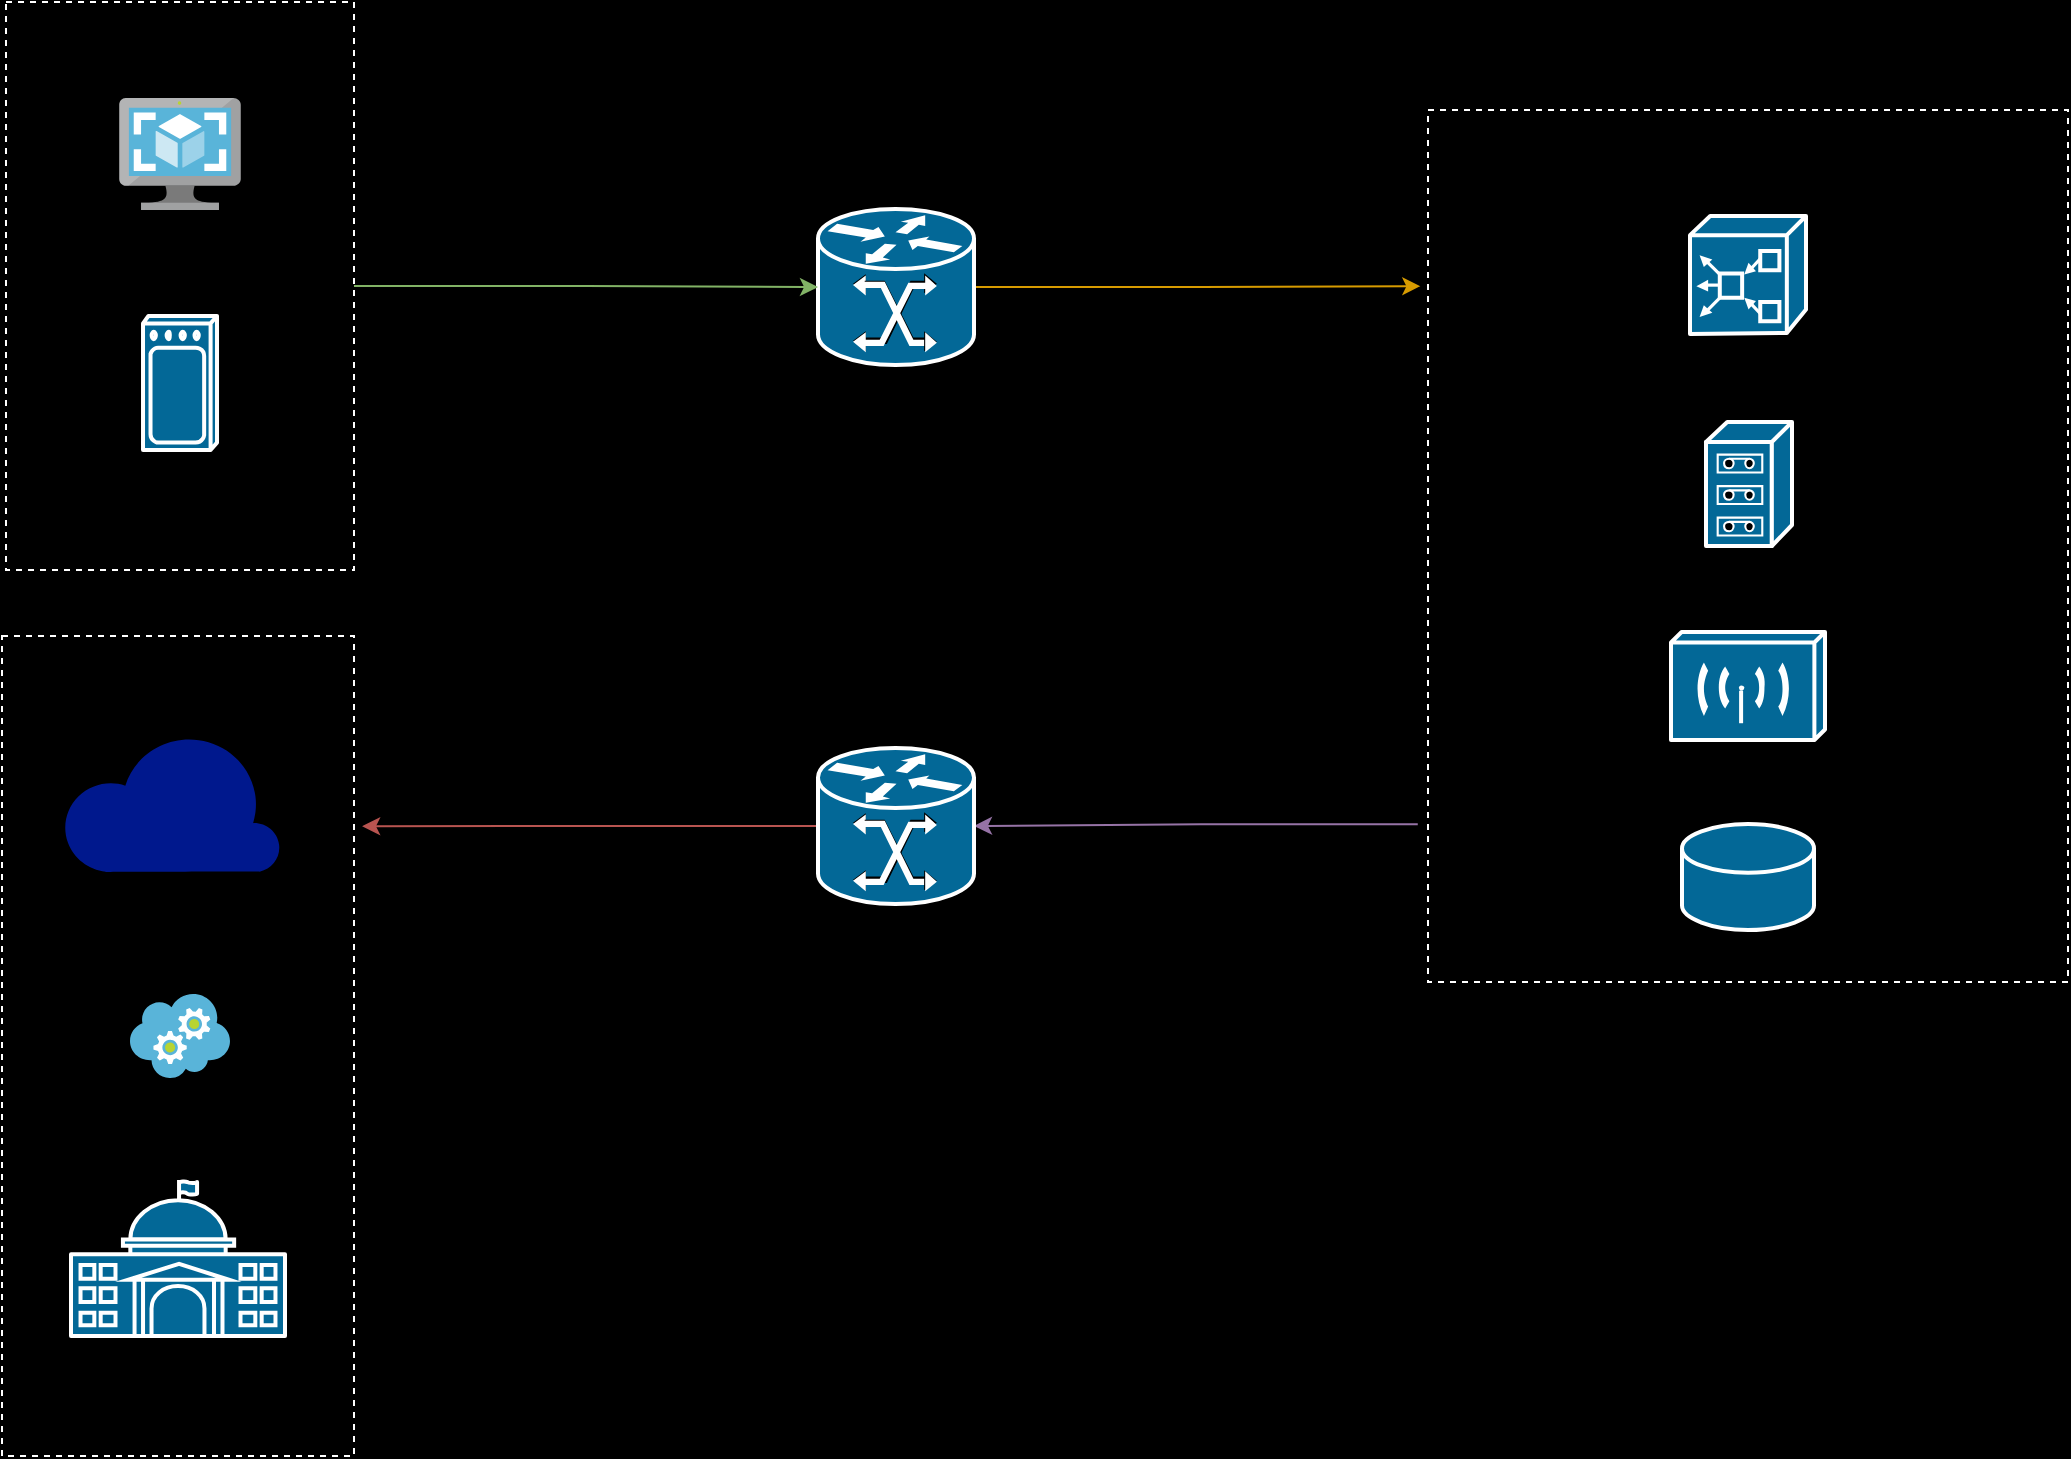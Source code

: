 <mxfile version="21.6.5" type="github">
  <diagram name="第 1 页" id="6rvnrQ96XpLBewhn9DFk">
    <mxGraphModel dx="2074" dy="1114" grid="0" gridSize="10" guides="1" tooltips="1" connect="1" arrows="1" fold="1" page="1" pageScale="1" pageWidth="1169" pageHeight="827" background="#000000" math="0" shadow="0">
      <root>
        <mxCell id="0" />
        <mxCell id="1" parent="0" />
        <mxCell id="5rce6ta4U5DSZvvVQ0RW-2" value="" style="rounded=0;whiteSpace=wrap;html=1;fillColor=none;dashed=1;strokeWidth=1;strokeColor=#FFFFFF;" vertex="1" parent="1">
          <mxGeometry x="37" y="373" width="176" height="410" as="geometry" />
        </mxCell>
        <mxCell id="5rce6ta4U5DSZvvVQ0RW-3" value="" style="sketch=0;aspect=fixed;pointerEvents=1;shadow=0;dashed=0;html=1;strokeColor=none;labelPosition=center;verticalLabelPosition=bottom;verticalAlign=top;align=center;fillColor=#00188D;shape=mxgraph.azure.cloud" vertex="1" parent="1">
          <mxGeometry x="67" y="421" width="109.38" height="70" as="geometry" />
        </mxCell>
        <mxCell id="5rce6ta4U5DSZvvVQ0RW-22" style="edgeStyle=orthogonalEdgeStyle;rounded=0;orthogonalLoop=1;jettySize=auto;html=1;entryX=1;entryY=0.5;entryDx=0;entryDy=0;entryPerimeter=0;exitX=-0.016;exitY=0.819;exitDx=0;exitDy=0;exitPerimeter=0;fillColor=#e1d5e7;strokeColor=#9673a6;" edge="1" parent="1" source="5rce6ta4U5DSZvvVQ0RW-4" target="5rce6ta4U5DSZvvVQ0RW-20">
          <mxGeometry relative="1" as="geometry" />
        </mxCell>
        <mxCell id="5rce6ta4U5DSZvvVQ0RW-4" value="" style="rounded=0;whiteSpace=wrap;html=1;fillColor=none;dashed=1;strokeWidth=1;strokeColor=#FFFFFF;" vertex="1" parent="1">
          <mxGeometry x="750" y="110" width="320" height="436" as="geometry" />
        </mxCell>
        <mxCell id="5rce6ta4U5DSZvvVQ0RW-13" style="edgeStyle=orthogonalEdgeStyle;rounded=0;orthogonalLoop=1;jettySize=auto;html=1;entryX=-0.012;entryY=0.202;entryDx=0;entryDy=0;entryPerimeter=0;strokeColor=#d79b00;fillColor=#ffe6cc;" edge="1" parent="1" source="5rce6ta4U5DSZvvVQ0RW-5" target="5rce6ta4U5DSZvvVQ0RW-4">
          <mxGeometry relative="1" as="geometry" />
        </mxCell>
        <mxCell id="5rce6ta4U5DSZvvVQ0RW-5" value="" style="shape=mxgraph.cisco.routers.gigabit_switch_atm_tag_router;sketch=0;html=1;pointerEvents=1;dashed=0;fillColor=#036897;strokeColor=#ffffff;strokeWidth=2;verticalLabelPosition=bottom;verticalAlign=top;align=center;outlineConnect=0;" vertex="1" parent="1">
          <mxGeometry x="445" y="159.5" width="78" height="78" as="geometry" />
        </mxCell>
        <mxCell id="5rce6ta4U5DSZvvVQ0RW-6" value="" style="shape=mxgraph.cisco.hubs_and_gateways.mas_gateway;sketch=0;html=1;pointerEvents=1;dashed=0;fillColor=#036897;strokeColor=#ffffff;strokeWidth=2;verticalLabelPosition=bottom;verticalAlign=top;align=center;outlineConnect=0;" vertex="1" parent="1">
          <mxGeometry x="881" y="163" width="58" height="59" as="geometry" />
        </mxCell>
        <mxCell id="5rce6ta4U5DSZvvVQ0RW-7" value="" style="shape=mxgraph.cisco.storage.tape_array;sketch=0;html=1;pointerEvents=1;dashed=0;fillColor=#036897;strokeColor=#ffffff;strokeWidth=2;verticalLabelPosition=bottom;verticalAlign=top;align=center;outlineConnect=0;" vertex="1" parent="1">
          <mxGeometry x="889" y="266" width="43" height="62" as="geometry" />
        </mxCell>
        <mxCell id="5rce6ta4U5DSZvvVQ0RW-19" style="edgeStyle=orthogonalEdgeStyle;rounded=0;orthogonalLoop=1;jettySize=auto;html=1;strokeColor=#82b366;fillColor=#d5e8d4;" edge="1" parent="1" source="5rce6ta4U5DSZvvVQ0RW-8" target="5rce6ta4U5DSZvvVQ0RW-5">
          <mxGeometry relative="1" as="geometry" />
        </mxCell>
        <mxCell id="5rce6ta4U5DSZvvVQ0RW-8" value="" style="rounded=0;whiteSpace=wrap;html=1;fillColor=none;dashed=1;strokeWidth=1;strokeColor=#FFFFFF;" vertex="1" parent="1">
          <mxGeometry x="39" y="56" width="174" height="284" as="geometry" />
        </mxCell>
        <mxCell id="5rce6ta4U5DSZvvVQ0RW-9" value="" style="shape=mxgraph.cisco.wireless.wireless_transport;sketch=0;html=1;pointerEvents=1;dashed=0;fillColor=#036897;strokeColor=#ffffff;strokeWidth=2;verticalLabelPosition=bottom;verticalAlign=top;align=center;outlineConnect=0;" vertex="1" parent="1">
          <mxGeometry x="871.5" y="371" width="77" height="54" as="geometry" />
        </mxCell>
        <mxCell id="5rce6ta4U5DSZvvVQ0RW-10" value="" style="shape=mxgraph.cisco.storage.relational_database;sketch=0;html=1;pointerEvents=1;dashed=0;fillColor=#036897;strokeColor=#ffffff;strokeWidth=2;verticalLabelPosition=bottom;verticalAlign=top;align=center;outlineConnect=0;" vertex="1" parent="1">
          <mxGeometry x="877" y="467" width="66" height="53" as="geometry" />
        </mxCell>
        <mxCell id="5rce6ta4U5DSZvvVQ0RW-14" value="" style="image;sketch=0;aspect=fixed;html=1;points=[];align=center;fontSize=12;image=img/lib/mscae/VM_Images.svg;" vertex="1" parent="1">
          <mxGeometry x="95.57" y="104" width="60.87" height="56" as="geometry" />
        </mxCell>
        <mxCell id="5rce6ta4U5DSZvvVQ0RW-16" value="" style="shape=mxgraph.cisco.wireless.wireless;sketch=0;html=1;pointerEvents=1;dashed=0;fillColor=#036897;strokeColor=#ffffff;strokeWidth=2;verticalLabelPosition=bottom;verticalAlign=top;align=center;outlineConnect=0;" vertex="1" parent="1">
          <mxGeometry x="107.51" y="213" width="37" height="67" as="geometry" />
        </mxCell>
        <mxCell id="5rce6ta4U5DSZvvVQ0RW-17" value="" style="image;sketch=0;aspect=fixed;html=1;points=[];align=center;fontSize=12;image=img/lib/mscae/Cloud_Services_Classic.svg;" vertex="1" parent="1">
          <mxGeometry x="101" y="552" width="50" height="42" as="geometry" />
        </mxCell>
        <mxCell id="5rce6ta4U5DSZvvVQ0RW-18" value="" style="shape=mxgraph.cisco.buildings.government_building;sketch=0;html=1;pointerEvents=1;dashed=0;fillColor=#036897;strokeColor=#ffffff;strokeWidth=2;verticalLabelPosition=bottom;verticalAlign=top;align=center;outlineConnect=0;" vertex="1" parent="1">
          <mxGeometry x="71.5" y="645" width="107" height="78" as="geometry" />
        </mxCell>
        <mxCell id="5rce6ta4U5DSZvvVQ0RW-21" style="edgeStyle=orthogonalEdgeStyle;rounded=0;orthogonalLoop=1;jettySize=auto;html=1;entryX=1.023;entryY=0.232;entryDx=0;entryDy=0;entryPerimeter=0;fillColor=#f8cecc;strokeColor=#b85450;" edge="1" parent="1" source="5rce6ta4U5DSZvvVQ0RW-20" target="5rce6ta4U5DSZvvVQ0RW-2">
          <mxGeometry relative="1" as="geometry" />
        </mxCell>
        <mxCell id="5rce6ta4U5DSZvvVQ0RW-20" value="" style="shape=mxgraph.cisco.routers.gigabit_switch_atm_tag_router;sketch=0;html=1;pointerEvents=1;dashed=0;fillColor=#036897;strokeColor=#ffffff;strokeWidth=2;verticalLabelPosition=bottom;verticalAlign=top;align=center;outlineConnect=0;" vertex="1" parent="1">
          <mxGeometry x="445" y="429" width="78" height="78" as="geometry" />
        </mxCell>
      </root>
    </mxGraphModel>
  </diagram>
</mxfile>

